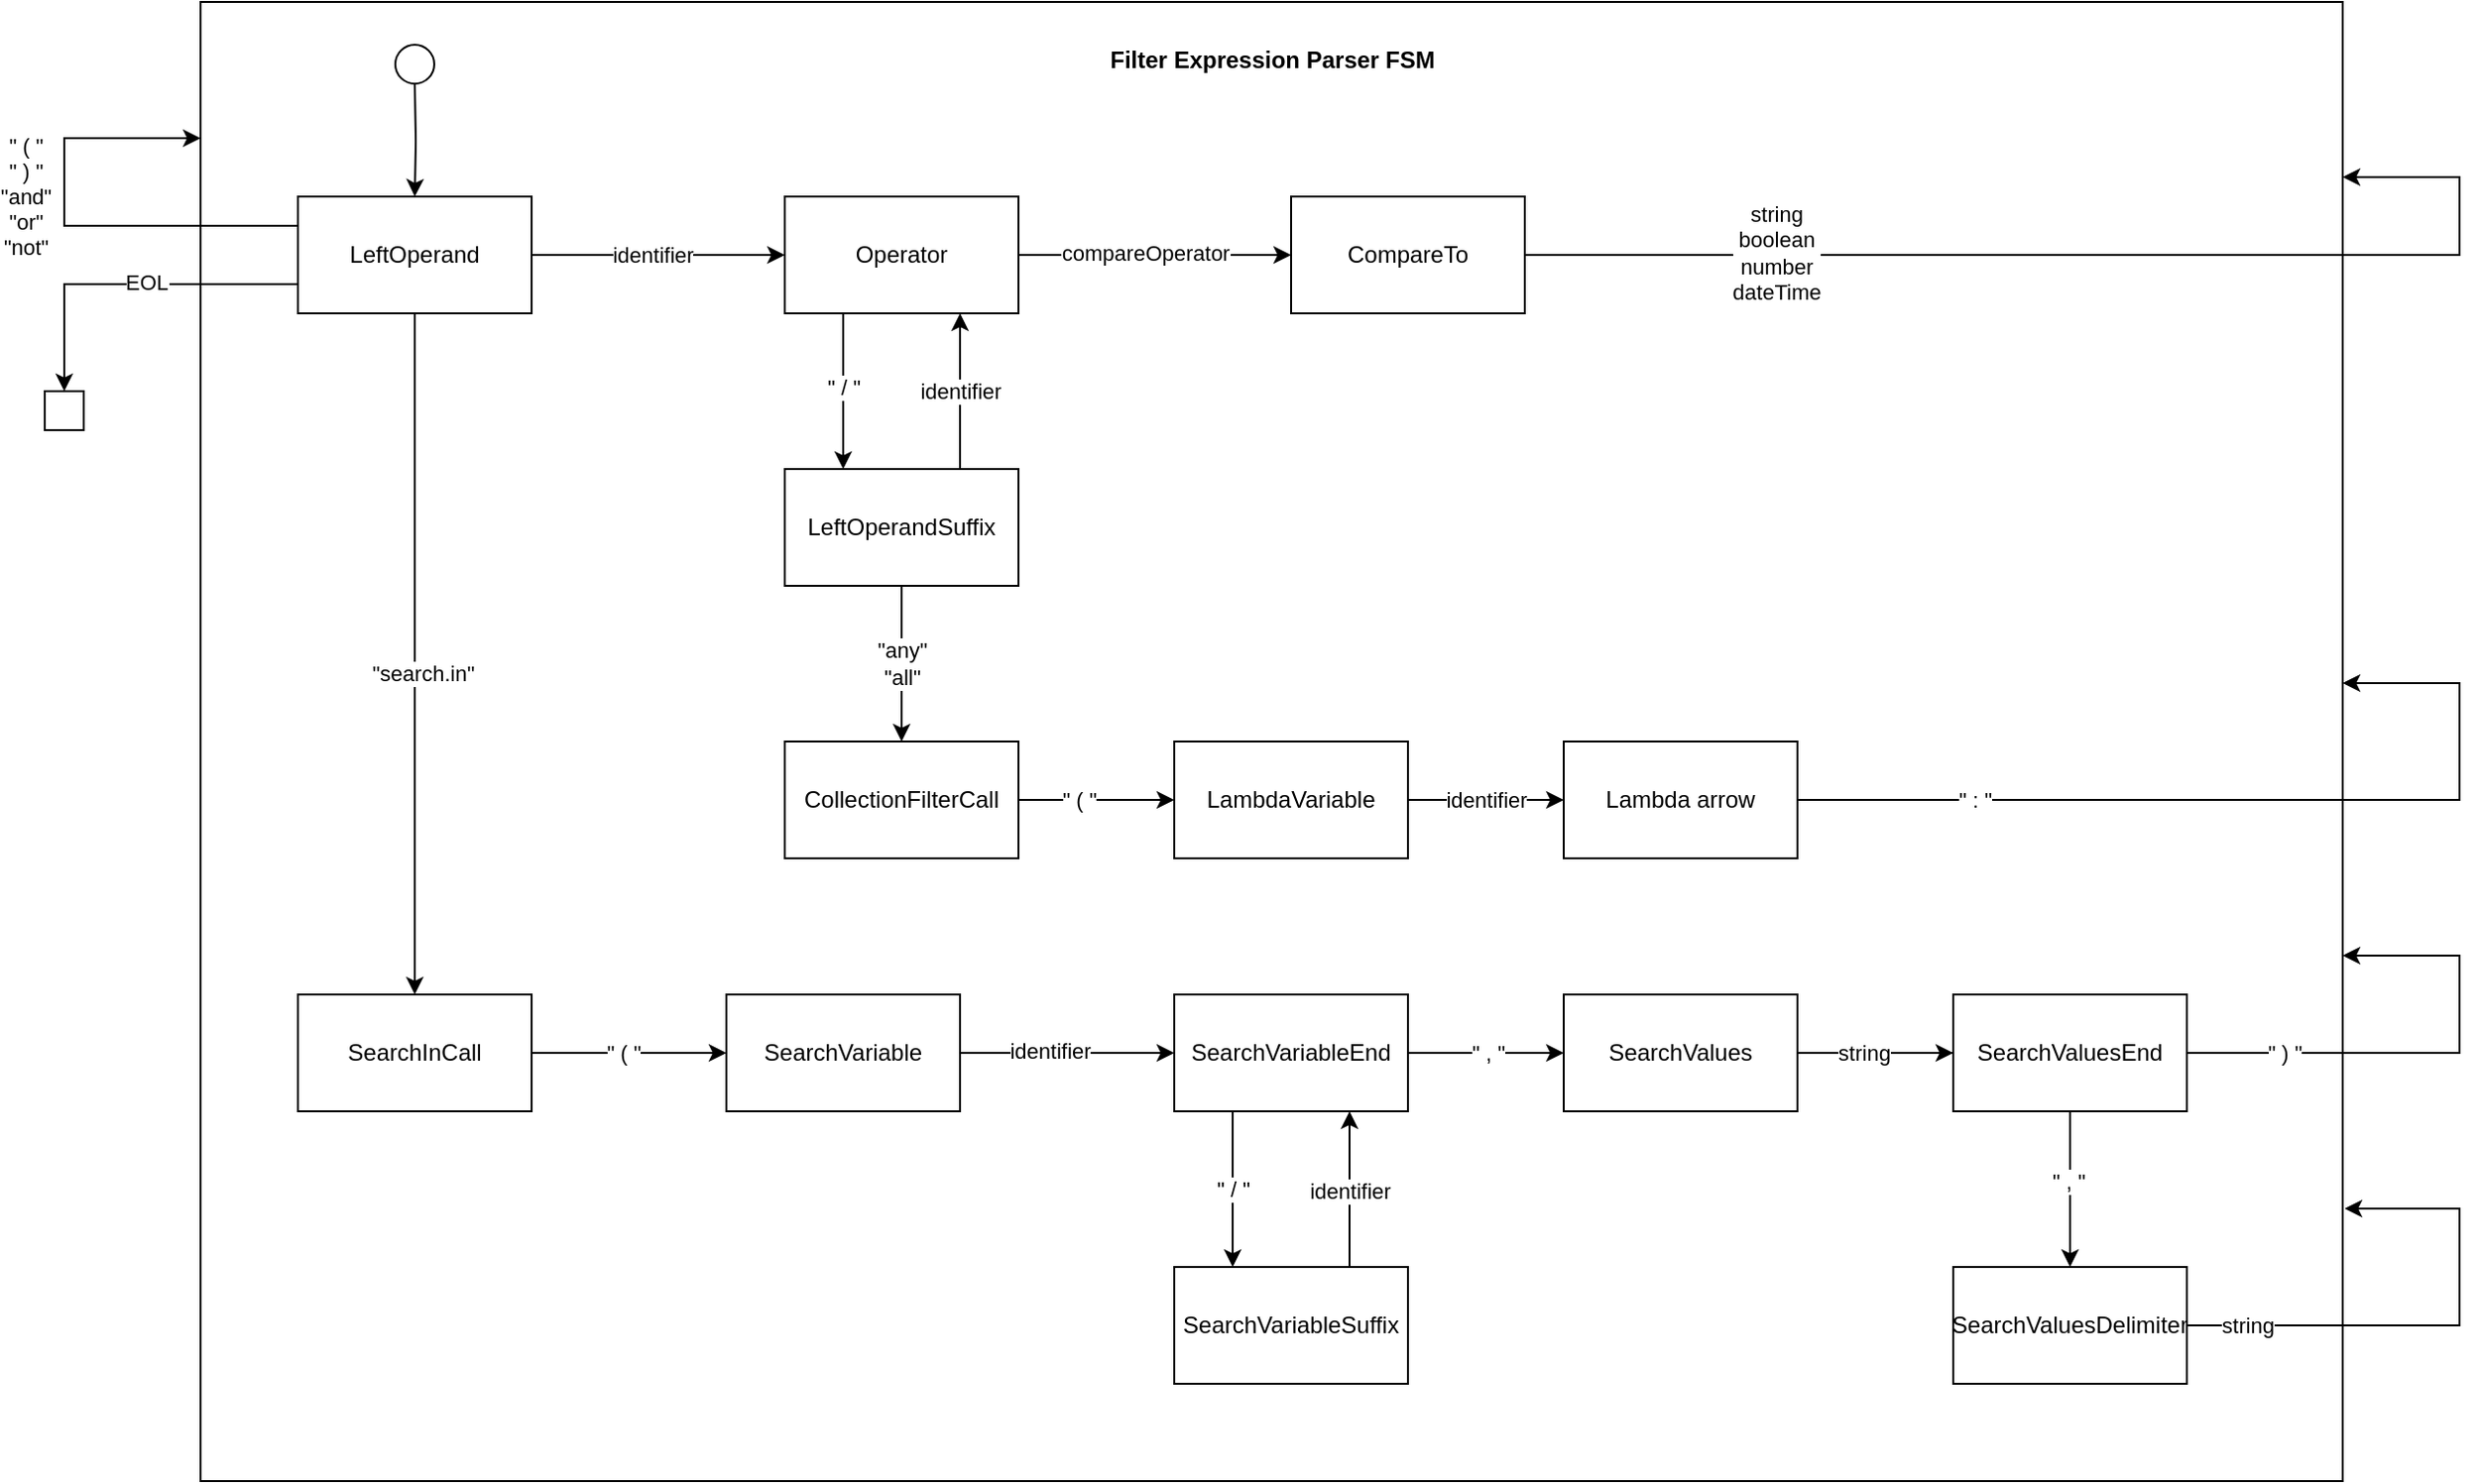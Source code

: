 <mxfile version="14.7.7" type="github">
  <diagram id="NPYjOUtkDDTUSV19O3E9" name="Page-1">
    <mxGraphModel dx="1439" dy="1476" grid="1" gridSize="10" guides="1" tooltips="1" connect="1" arrows="1" fold="1" page="1" pageScale="1" pageWidth="2000" pageHeight="1500" math="0" shadow="0">
      <root>
        <mxCell id="0" />
        <mxCell id="1" parent="0" />
        <mxCell id="MjyXbMBZ2KzJ7uzi0zgh-36" value="" style="rounded=0;whiteSpace=wrap;html=1;" vertex="1" parent="1">
          <mxGeometry x="200" y="60" width="1100" height="760" as="geometry" />
        </mxCell>
        <mxCell id="X5cJB58l0Eja5Me0La9I-2" style="edgeStyle=orthogonalEdgeStyle;rounded=0;orthogonalLoop=1;jettySize=auto;html=1;" parent="1" source="X5cJB58l0Eja5Me0La9I-1" edge="1">
          <mxGeometry relative="1" as="geometry">
            <mxPoint x="500" y="190" as="targetPoint" />
          </mxGeometry>
        </mxCell>
        <mxCell id="X5cJB58l0Eja5Me0La9I-4" value="Text" style="edgeLabel;html=1;align=center;verticalAlign=middle;resizable=0;points=[];" parent="X5cJB58l0Eja5Me0La9I-2" vertex="1" connectable="0">
          <mxGeometry x="0.093" y="2" relative="1" as="geometry">
            <mxPoint x="-11" y="2" as="offset" />
          </mxGeometry>
        </mxCell>
        <mxCell id="X5cJB58l0Eja5Me0La9I-18" value="identifier" style="edgeLabel;html=1;align=center;verticalAlign=middle;resizable=0;points=[];" parent="X5cJB58l0Eja5Me0La9I-2" vertex="1" connectable="0">
          <mxGeometry x="-0.061" relative="1" as="geometry">
            <mxPoint as="offset" />
          </mxGeometry>
        </mxCell>
        <mxCell id="MjyXbMBZ2KzJ7uzi0zgh-40" style="edgeStyle=orthogonalEdgeStyle;rounded=0;orthogonalLoop=1;jettySize=auto;html=1;exitX=0;exitY=0.25;exitDx=0;exitDy=0;" edge="1" parent="1" source="X5cJB58l0Eja5Me0La9I-1">
          <mxGeometry relative="1" as="geometry">
            <mxPoint x="200" y="130" as="targetPoint" />
            <Array as="points">
              <mxPoint x="130" y="175" />
              <mxPoint x="130" y="130" />
            </Array>
          </mxGeometry>
        </mxCell>
        <mxCell id="MjyXbMBZ2KzJ7uzi0zgh-41" value="&quot; ( &quot;&lt;br&gt;&quot; ) &quot;&lt;br&gt;&quot;and&quot;&lt;br&gt;&quot;or&quot;&lt;br&gt;&quot;not&quot;" style="edgeLabel;html=1;align=center;verticalAlign=middle;resizable=0;points=[];" vertex="1" connectable="0" parent="MjyXbMBZ2KzJ7uzi0zgh-40">
          <mxGeometry x="-0.539" relative="1" as="geometry">
            <mxPoint x="-86" y="-15" as="offset" />
          </mxGeometry>
        </mxCell>
        <mxCell id="MjyXbMBZ2KzJ7uzi0zgh-50" style="edgeStyle=orthogonalEdgeStyle;rounded=0;orthogonalLoop=1;jettySize=auto;html=1;exitX=0.5;exitY=1;exitDx=0;exitDy=0;entryX=0.5;entryY=0;entryDx=0;entryDy=0;" edge="1" parent="1" source="X5cJB58l0Eja5Me0La9I-1" target="MjyXbMBZ2KzJ7uzi0zgh-49">
          <mxGeometry relative="1" as="geometry" />
        </mxCell>
        <mxCell id="MjyXbMBZ2KzJ7uzi0zgh-51" value="&quot;search.in&quot;" style="edgeLabel;html=1;align=center;verticalAlign=middle;resizable=0;points=[];" vertex="1" connectable="0" parent="MjyXbMBZ2KzJ7uzi0zgh-50">
          <mxGeometry x="0.055" y="4" relative="1" as="geometry">
            <mxPoint as="offset" />
          </mxGeometry>
        </mxCell>
        <mxCell id="MjyXbMBZ2KzJ7uzi0zgh-57" style="edgeStyle=orthogonalEdgeStyle;rounded=0;orthogonalLoop=1;jettySize=auto;html=1;exitX=0;exitY=0.75;exitDx=0;exitDy=0;entryX=0.5;entryY=0;entryDx=0;entryDy=0;" edge="1" parent="1" source="X5cJB58l0Eja5Me0La9I-1" target="MjyXbMBZ2KzJ7uzi0zgh-56">
          <mxGeometry relative="1" as="geometry" />
        </mxCell>
        <mxCell id="MjyXbMBZ2KzJ7uzi0zgh-58" value="EOL" style="edgeLabel;html=1;align=center;verticalAlign=middle;resizable=0;points=[];" vertex="1" connectable="0" parent="MjyXbMBZ2KzJ7uzi0zgh-57">
          <mxGeometry x="-0.107" y="-1" relative="1" as="geometry">
            <mxPoint as="offset" />
          </mxGeometry>
        </mxCell>
        <mxCell id="X5cJB58l0Eja5Me0La9I-1" value="LeftOperand" style="rounded=0;whiteSpace=wrap;html=1;" parent="1" vertex="1">
          <mxGeometry x="250" y="160" width="120" height="60" as="geometry" />
        </mxCell>
        <mxCell id="X5cJB58l0Eja5Me0La9I-7" value="" style="edgeStyle=orthogonalEdgeStyle;rounded=0;orthogonalLoop=1;jettySize=auto;html=1;" parent="1" source="X5cJB58l0Eja5Me0La9I-3" target="X5cJB58l0Eja5Me0La9I-6" edge="1">
          <mxGeometry relative="1" as="geometry">
            <Array as="points">
              <mxPoint x="690" y="190" />
              <mxPoint x="690" y="190" />
            </Array>
          </mxGeometry>
        </mxCell>
        <mxCell id="X5cJB58l0Eja5Me0La9I-19" value="compareOperator" style="edgeLabel;html=1;align=center;verticalAlign=middle;resizable=0;points=[];" parent="X5cJB58l0Eja5Me0La9I-7" vertex="1" connectable="0">
          <mxGeometry x="-0.076" y="1" relative="1" as="geometry">
            <mxPoint as="offset" />
          </mxGeometry>
        </mxCell>
        <mxCell id="X5cJB58l0Eja5Me0La9I-10" value="" style="edgeStyle=orthogonalEdgeStyle;rounded=0;orthogonalLoop=1;jettySize=auto;html=1;entryX=0.75;entryY=1;entryDx=0;entryDy=0;" parent="1" target="X5cJB58l0Eja5Me0La9I-3" edge="1">
          <mxGeometry relative="1" as="geometry">
            <mxPoint x="500" y="260" as="targetPoint" />
            <Array as="points">
              <mxPoint x="590" y="300" />
            </Array>
            <mxPoint x="590" y="300" as="sourcePoint" />
          </mxGeometry>
        </mxCell>
        <mxCell id="X5cJB58l0Eja5Me0La9I-17" value="identifier" style="edgeLabel;html=1;align=center;verticalAlign=middle;resizable=0;points=[];" parent="X5cJB58l0Eja5Me0La9I-10" vertex="1" connectable="0">
          <mxGeometry x="0.39" relative="1" as="geometry">
            <mxPoint y="15" as="offset" />
          </mxGeometry>
        </mxCell>
        <mxCell id="X5cJB58l0Eja5Me0La9I-12" value="" style="edgeStyle=orthogonalEdgeStyle;rounded=0;orthogonalLoop=1;jettySize=auto;html=1;exitX=0.25;exitY=1;exitDx=0;exitDy=0;entryX=0.25;entryY=0;entryDx=0;entryDy=0;" parent="1" source="X5cJB58l0Eja5Me0La9I-3" edge="1">
          <mxGeometry relative="1" as="geometry">
            <mxPoint x="530" y="300" as="targetPoint" />
          </mxGeometry>
        </mxCell>
        <mxCell id="X5cJB58l0Eja5Me0La9I-15" value="&amp;nbsp;/&amp;nbsp;" style="edgeLabel;html=1;align=center;verticalAlign=middle;resizable=0;points=[];" parent="X5cJB58l0Eja5Me0La9I-12" vertex="1" connectable="0">
          <mxGeometry x="-0.071" relative="1" as="geometry">
            <mxPoint as="offset" />
          </mxGeometry>
        </mxCell>
        <mxCell id="X5cJB58l0Eja5Me0La9I-16" value="&quot; / &quot;" style="edgeLabel;html=1;align=center;verticalAlign=middle;resizable=0;points=[];" parent="X5cJB58l0Eja5Me0La9I-12" vertex="1" connectable="0">
          <mxGeometry x="-0.071" relative="1" as="geometry">
            <mxPoint as="offset" />
          </mxGeometry>
        </mxCell>
        <mxCell id="X5cJB58l0Eja5Me0La9I-3" value="Operator" style="rounded=0;whiteSpace=wrap;html=1;" parent="1" vertex="1">
          <mxGeometry x="500" y="160" width="120" height="60" as="geometry" />
        </mxCell>
        <mxCell id="MjyXbMBZ2KzJ7uzi0zgh-39" style="edgeStyle=orthogonalEdgeStyle;rounded=0;orthogonalLoop=1;jettySize=auto;html=1;" edge="1" parent="1" source="X5cJB58l0Eja5Me0La9I-6">
          <mxGeometry relative="1" as="geometry">
            <mxPoint x="1300" y="150" as="targetPoint" />
            <Array as="points">
              <mxPoint x="1360" y="190" />
              <mxPoint x="1360" y="150" />
            </Array>
          </mxGeometry>
        </mxCell>
        <mxCell id="MjyXbMBZ2KzJ7uzi0zgh-79" value="string&lt;br&gt;boolean&lt;br&gt;number&lt;br&gt;dateTime" style="edgeLabel;html=1;align=center;verticalAlign=middle;resizable=0;points=[];" vertex="1" connectable="0" parent="MjyXbMBZ2KzJ7uzi0zgh-39">
          <mxGeometry x="-0.555" y="1" relative="1" as="geometry">
            <mxPoint as="offset" />
          </mxGeometry>
        </mxCell>
        <mxCell id="X5cJB58l0Eja5Me0La9I-6" value="CompareTo" style="rounded=0;whiteSpace=wrap;html=1;" parent="1" vertex="1">
          <mxGeometry x="760" y="160" width="120" height="60" as="geometry" />
        </mxCell>
        <mxCell id="X5cJB58l0Eja5Me0La9I-23" value="" style="edgeStyle=orthogonalEdgeStyle;rounded=0;orthogonalLoop=1;jettySize=auto;html=1;" parent="1" source="X5cJB58l0Eja5Me0La9I-20" target="X5cJB58l0Eja5Me0La9I-22" edge="1">
          <mxGeometry relative="1" as="geometry">
            <Array as="points">
              <mxPoint x="660" y="470" />
              <mxPoint x="660" y="470" />
            </Array>
          </mxGeometry>
        </mxCell>
        <mxCell id="MjyXbMBZ2KzJ7uzi0zgh-29" value="&quot; ( &quot;" style="edgeLabel;html=1;align=center;verticalAlign=middle;resizable=0;points=[];" vertex="1" connectable="0" parent="X5cJB58l0Eja5Me0La9I-23">
          <mxGeometry x="-0.232" relative="1" as="geometry">
            <mxPoint as="offset" />
          </mxGeometry>
        </mxCell>
        <mxCell id="X5cJB58l0Eja5Me0La9I-20" value="CollectionFilterCall" style="rounded=0;whiteSpace=wrap;html=1;" parent="1" vertex="1">
          <mxGeometry x="500" y="440" width="120" height="60" as="geometry" />
        </mxCell>
        <mxCell id="X5cJB58l0Eja5Me0La9I-25" value="" style="edgeStyle=orthogonalEdgeStyle;rounded=0;orthogonalLoop=1;jettySize=auto;html=1;" parent="1" source="X5cJB58l0Eja5Me0La9I-22" target="X5cJB58l0Eja5Me0La9I-24" edge="1">
          <mxGeometry relative="1" as="geometry" />
        </mxCell>
        <mxCell id="MjyXbMBZ2KzJ7uzi0zgh-30" value="identifier" style="edgeLabel;html=1;align=center;verticalAlign=middle;resizable=0;points=[];" vertex="1" connectable="0" parent="X5cJB58l0Eja5Me0La9I-25">
          <mxGeometry x="-0.328" relative="1" as="geometry">
            <mxPoint x="13" as="offset" />
          </mxGeometry>
        </mxCell>
        <mxCell id="X5cJB58l0Eja5Me0La9I-22" value="LambdaVariable" style="rounded=0;whiteSpace=wrap;html=1;" parent="1" vertex="1">
          <mxGeometry x="700" y="440" width="120" height="60" as="geometry" />
        </mxCell>
        <mxCell id="MjyXbMBZ2KzJ7uzi0zgh-43" style="edgeStyle=orthogonalEdgeStyle;rounded=0;orthogonalLoop=1;jettySize=auto;html=1;exitX=1;exitY=0.5;exitDx=0;exitDy=0;" edge="1" parent="1" source="X5cJB58l0Eja5Me0La9I-24">
          <mxGeometry relative="1" as="geometry">
            <mxPoint x="1300" y="410" as="targetPoint" />
            <Array as="points">
              <mxPoint x="1360" y="470" />
              <mxPoint x="1360" y="410" />
            </Array>
          </mxGeometry>
        </mxCell>
        <mxCell id="MjyXbMBZ2KzJ7uzi0zgh-44" value="&quot; : &quot;" style="edgeLabel;html=1;align=center;verticalAlign=middle;resizable=0;points=[];" vertex="1" connectable="0" parent="MjyXbMBZ2KzJ7uzi0zgh-43">
          <mxGeometry x="-0.248" y="-1" relative="1" as="geometry">
            <mxPoint x="-82" y="-1" as="offset" />
          </mxGeometry>
        </mxCell>
        <mxCell id="X5cJB58l0Eja5Me0La9I-24" value="Lambda arrow" style="rounded=0;whiteSpace=wrap;html=1;" parent="1" vertex="1">
          <mxGeometry x="900" y="440" width="120" height="60" as="geometry" />
        </mxCell>
        <mxCell id="MjyXbMBZ2KzJ7uzi0zgh-27" style="edgeStyle=orthogonalEdgeStyle;rounded=0;orthogonalLoop=1;jettySize=auto;html=1;entryX=0.5;entryY=0;entryDx=0;entryDy=0;" edge="1" parent="1" source="MjyXbMBZ2KzJ7uzi0zgh-3" target="X5cJB58l0Eja5Me0La9I-20">
          <mxGeometry relative="1" as="geometry" />
        </mxCell>
        <mxCell id="MjyXbMBZ2KzJ7uzi0zgh-28" value="&quot;any&quot;&lt;br&gt;&quot;all&quot;" style="edgeLabel;html=1;align=center;verticalAlign=middle;resizable=0;points=[];" vertex="1" connectable="0" parent="MjyXbMBZ2KzJ7uzi0zgh-27">
          <mxGeometry x="-0.328" relative="1" as="geometry">
            <mxPoint y="13" as="offset" />
          </mxGeometry>
        </mxCell>
        <mxCell id="MjyXbMBZ2KzJ7uzi0zgh-3" value="LeftOperandSuffix" style="rounded=0;whiteSpace=wrap;html=1;" vertex="1" parent="1">
          <mxGeometry x="500" y="300" width="120" height="60" as="geometry" />
        </mxCell>
        <mxCell id="MjyXbMBZ2KzJ7uzi0zgh-33" style="edgeStyle=orthogonalEdgeStyle;rounded=0;orthogonalLoop=1;jettySize=auto;html=1;entryX=0.5;entryY=0;entryDx=0;entryDy=0;" edge="1" parent="1" target="X5cJB58l0Eja5Me0La9I-1">
          <mxGeometry relative="1" as="geometry">
            <mxPoint x="310" y="102" as="sourcePoint" />
          </mxGeometry>
        </mxCell>
        <mxCell id="MjyXbMBZ2KzJ7uzi0zgh-34" value="" style="ellipse;whiteSpace=wrap;html=1;aspect=fixed;" vertex="1" parent="1">
          <mxGeometry x="300" y="82" width="20" height="20" as="geometry" />
        </mxCell>
        <mxCell id="MjyXbMBZ2KzJ7uzi0zgh-45" value="Filter Expression Parser FSM" style="text;html=1;align=center;verticalAlign=middle;resizable=0;points=[];autosize=1;strokeColor=none;fontStyle=1" vertex="1" parent="1">
          <mxGeometry x="660" y="80" width="180" height="20" as="geometry" />
        </mxCell>
        <mxCell id="MjyXbMBZ2KzJ7uzi0zgh-53" value="" style="edgeStyle=orthogonalEdgeStyle;rounded=0;orthogonalLoop=1;jettySize=auto;html=1;" edge="1" parent="1" source="MjyXbMBZ2KzJ7uzi0zgh-49" target="MjyXbMBZ2KzJ7uzi0zgh-52">
          <mxGeometry relative="1" as="geometry" />
        </mxCell>
        <mxCell id="MjyXbMBZ2KzJ7uzi0zgh-54" value="&quot; ( &quot;" style="edgeLabel;html=1;align=center;verticalAlign=middle;resizable=0;points=[];" vertex="1" connectable="0" parent="MjyXbMBZ2KzJ7uzi0zgh-53">
          <mxGeometry x="-0.304" y="-1" relative="1" as="geometry">
            <mxPoint x="12" y="-1" as="offset" />
          </mxGeometry>
        </mxCell>
        <mxCell id="MjyXbMBZ2KzJ7uzi0zgh-49" value="SearchInCall" style="whiteSpace=wrap;html=1;" vertex="1" parent="1">
          <mxGeometry x="250" y="570" width="120" height="60" as="geometry" />
        </mxCell>
        <mxCell id="MjyXbMBZ2KzJ7uzi0zgh-60" value="" style="edgeStyle=orthogonalEdgeStyle;rounded=0;orthogonalLoop=1;jettySize=auto;html=1;" edge="1" parent="1" source="MjyXbMBZ2KzJ7uzi0zgh-52" target="MjyXbMBZ2KzJ7uzi0zgh-59">
          <mxGeometry relative="1" as="geometry" />
        </mxCell>
        <mxCell id="MjyXbMBZ2KzJ7uzi0zgh-67" value="identifier" style="edgeLabel;html=1;align=center;verticalAlign=middle;resizable=0;points=[];" vertex="1" connectable="0" parent="MjyXbMBZ2KzJ7uzi0zgh-60">
          <mxGeometry x="-0.162" y="1" relative="1" as="geometry">
            <mxPoint as="offset" />
          </mxGeometry>
        </mxCell>
        <mxCell id="MjyXbMBZ2KzJ7uzi0zgh-62" value="" style="edgeStyle=orthogonalEdgeStyle;rounded=0;orthogonalLoop=1;jettySize=auto;html=1;exitX=0.25;exitY=1;exitDx=0;exitDy=0;entryX=0.25;entryY=0;entryDx=0;entryDy=0;" edge="1" parent="1" source="MjyXbMBZ2KzJ7uzi0zgh-59" target="MjyXbMBZ2KzJ7uzi0zgh-61">
          <mxGeometry relative="1" as="geometry">
            <Array as="points">
              <mxPoint x="730" y="650" />
              <mxPoint x="730" y="650" />
            </Array>
          </mxGeometry>
        </mxCell>
        <mxCell id="MjyXbMBZ2KzJ7uzi0zgh-64" value="&quot; / &quot;" style="edgeLabel;html=1;align=center;verticalAlign=middle;resizable=0;points=[];" vertex="1" connectable="0" parent="MjyXbMBZ2KzJ7uzi0zgh-62">
          <mxGeometry x="-0.199" relative="1" as="geometry">
            <mxPoint y="8" as="offset" />
          </mxGeometry>
        </mxCell>
        <mxCell id="MjyXbMBZ2KzJ7uzi0zgh-52" value="SearchVariable" style="whiteSpace=wrap;html=1;" vertex="1" parent="1">
          <mxGeometry x="470" y="570" width="120" height="60" as="geometry" />
        </mxCell>
        <mxCell id="MjyXbMBZ2KzJ7uzi0zgh-56" value="" style="rounded=0;whiteSpace=wrap;html=1;" vertex="1" parent="1">
          <mxGeometry x="120" y="260" width="20" height="20" as="geometry" />
        </mxCell>
        <mxCell id="MjyXbMBZ2KzJ7uzi0zgh-69" value="" style="edgeStyle=orthogonalEdgeStyle;rounded=0;orthogonalLoop=1;jettySize=auto;html=1;" edge="1" parent="1" source="MjyXbMBZ2KzJ7uzi0zgh-59" target="MjyXbMBZ2KzJ7uzi0zgh-68">
          <mxGeometry relative="1" as="geometry" />
        </mxCell>
        <mxCell id="MjyXbMBZ2KzJ7uzi0zgh-70" value="&quot; , &quot;" style="edgeLabel;html=1;align=center;verticalAlign=middle;resizable=0;points=[];" vertex="1" connectable="0" parent="MjyXbMBZ2KzJ7uzi0zgh-69">
          <mxGeometry x="-0.162" y="1" relative="1" as="geometry">
            <mxPoint x="7" y="1" as="offset" />
          </mxGeometry>
        </mxCell>
        <mxCell id="MjyXbMBZ2KzJ7uzi0zgh-59" value="SearchVariableEnd" style="whiteSpace=wrap;html=1;" vertex="1" parent="1">
          <mxGeometry x="700" y="570" width="120" height="60" as="geometry" />
        </mxCell>
        <mxCell id="MjyXbMBZ2KzJ7uzi0zgh-63" style="edgeStyle=orthogonalEdgeStyle;rounded=0;orthogonalLoop=1;jettySize=auto;html=1;exitX=0.75;exitY=0;exitDx=0;exitDy=0;" edge="1" parent="1" source="MjyXbMBZ2KzJ7uzi0zgh-61">
          <mxGeometry relative="1" as="geometry">
            <mxPoint x="790" y="630" as="targetPoint" />
            <Array as="points">
              <mxPoint x="790" y="630" />
            </Array>
          </mxGeometry>
        </mxCell>
        <mxCell id="MjyXbMBZ2KzJ7uzi0zgh-66" value="identifier" style="edgeLabel;html=1;align=center;verticalAlign=middle;resizable=0;points=[];" vertex="1" connectable="0" parent="MjyXbMBZ2KzJ7uzi0zgh-63">
          <mxGeometry x="0.267" relative="1" as="geometry">
            <mxPoint y="11" as="offset" />
          </mxGeometry>
        </mxCell>
        <mxCell id="MjyXbMBZ2KzJ7uzi0zgh-61" value="SearchVariableSuffix" style="whiteSpace=wrap;html=1;" vertex="1" parent="1">
          <mxGeometry x="700" y="710" width="120" height="60" as="geometry" />
        </mxCell>
        <mxCell id="MjyXbMBZ2KzJ7uzi0zgh-72" value="" style="edgeStyle=orthogonalEdgeStyle;rounded=0;orthogonalLoop=1;jettySize=auto;html=1;" edge="1" parent="1" source="MjyXbMBZ2KzJ7uzi0zgh-68" target="MjyXbMBZ2KzJ7uzi0zgh-71">
          <mxGeometry relative="1" as="geometry" />
        </mxCell>
        <mxCell id="MjyXbMBZ2KzJ7uzi0zgh-84" value="&quot; , &quot;" style="edgeLabel;html=1;align=center;verticalAlign=middle;resizable=0;points=[];" vertex="1" connectable="0" parent="MjyXbMBZ2KzJ7uzi0zgh-72">
          <mxGeometry x="0.648" y="-1" relative="1" as="geometry">
            <mxPoint as="offset" />
          </mxGeometry>
        </mxCell>
        <mxCell id="MjyXbMBZ2KzJ7uzi0zgh-73" style="edgeStyle=orthogonalEdgeStyle;rounded=0;orthogonalLoop=1;jettySize=auto;html=1;exitX=1;exitY=0.5;exitDx=0;exitDy=0;" edge="1" parent="1" source="MjyXbMBZ2KzJ7uzi0zgh-75">
          <mxGeometry relative="1" as="geometry">
            <mxPoint x="1200" y="600" as="sourcePoint" />
            <mxPoint x="1300" y="550" as="targetPoint" />
            <Array as="points">
              <mxPoint x="1360" y="600" />
              <mxPoint x="1360" y="550" />
            </Array>
          </mxGeometry>
        </mxCell>
        <mxCell id="MjyXbMBZ2KzJ7uzi0zgh-74" value="&quot; ) &quot;" style="edgeLabel;html=1;align=center;verticalAlign=middle;resizable=0;points=[];" vertex="1" connectable="0" parent="MjyXbMBZ2KzJ7uzi0zgh-73">
          <mxGeometry x="-0.428" y="-1" relative="1" as="geometry">
            <mxPoint x="-22" y="-1" as="offset" />
          </mxGeometry>
        </mxCell>
        <mxCell id="MjyXbMBZ2KzJ7uzi0zgh-76" value="" style="edgeStyle=orthogonalEdgeStyle;rounded=0;orthogonalLoop=1;jettySize=auto;html=1;" edge="1" parent="1" source="MjyXbMBZ2KzJ7uzi0zgh-68" target="MjyXbMBZ2KzJ7uzi0zgh-75">
          <mxGeometry relative="1" as="geometry" />
        </mxCell>
        <mxCell id="MjyXbMBZ2KzJ7uzi0zgh-81" value="&lt;span style=&quot;color: rgba(0 , 0 , 0 , 0) ; font-family: monospace ; font-size: 0px ; background-color: rgb(248 , 249 , 250)&quot;&gt;%3CmxGraphModel%3E%3Croot%3E%3CmxCell%20id%3D%220%22%2F%3E%3CmxCell%20id%3D%221%22%20parent%3D%220%22%2F%3E%3CmxCell%20id%3D%222%22%20value%3D%22string%22%20style%3D%22edgeLabel%3Bhtml%3D1%3Balign%3Dcenter%3BverticalAlign%3Dmiddle%3Bresizable%3D0%3Bpoints%3D%5B%5D%3B%22%20vertex%3D%221%22%20connectable%3D%220%22%20parent%3D%221%22%3E%3CmxGeometry%20x%3D%221069%22%20y%3D%22630%22%20as%3D%22geometry%22%2F%3E%3C%2FmxCell%3E%3C%2Froot%3E%3C%2FmxGraphModel%3E&lt;/span&gt;" style="edgeLabel;html=1;align=center;verticalAlign=middle;resizable=0;points=[];" vertex="1" connectable="0" parent="MjyXbMBZ2KzJ7uzi0zgh-76">
          <mxGeometry x="-0.147" y="1" relative="1" as="geometry">
            <mxPoint as="offset" />
          </mxGeometry>
        </mxCell>
        <mxCell id="MjyXbMBZ2KzJ7uzi0zgh-82" value="string" style="edgeLabel;html=1;align=center;verticalAlign=middle;resizable=0;points=[];" vertex="1" connectable="0" parent="MjyXbMBZ2KzJ7uzi0zgh-76">
          <mxGeometry x="-0.155" relative="1" as="geometry">
            <mxPoint as="offset" />
          </mxGeometry>
        </mxCell>
        <mxCell id="MjyXbMBZ2KzJ7uzi0zgh-68" value="SearchValues" style="whiteSpace=wrap;html=1;" vertex="1" parent="1">
          <mxGeometry x="900" y="570" width="120" height="60" as="geometry" />
        </mxCell>
        <mxCell id="MjyXbMBZ2KzJ7uzi0zgh-85" style="edgeStyle=orthogonalEdgeStyle;rounded=0;orthogonalLoop=1;jettySize=auto;html=1;exitX=1;exitY=0.5;exitDx=0;exitDy=0;" edge="1" parent="1" source="MjyXbMBZ2KzJ7uzi0zgh-71">
          <mxGeometry relative="1" as="geometry">
            <mxPoint x="1301" y="680" as="targetPoint" />
            <Array as="points">
              <mxPoint x="1360" y="740" />
              <mxPoint x="1360" y="680" />
            </Array>
          </mxGeometry>
        </mxCell>
        <mxCell id="MjyXbMBZ2KzJ7uzi0zgh-86" value="string" style="edgeLabel;html=1;align=center;verticalAlign=middle;resizable=0;points=[];" vertex="1" connectable="0" parent="MjyXbMBZ2KzJ7uzi0zgh-85">
          <mxGeometry x="-0.764" relative="1" as="geometry">
            <mxPoint as="offset" />
          </mxGeometry>
        </mxCell>
        <mxCell id="MjyXbMBZ2KzJ7uzi0zgh-71" value="SearchValuesDelimiter" style="whiteSpace=wrap;html=1;" vertex="1" parent="1">
          <mxGeometry x="1100" y="710" width="120" height="60" as="geometry" />
        </mxCell>
        <mxCell id="MjyXbMBZ2KzJ7uzi0zgh-75" value="SearchValuesEnd" style="whiteSpace=wrap;html=1;" vertex="1" parent="1">
          <mxGeometry x="1100" y="570" width="120" height="60" as="geometry" />
        </mxCell>
      </root>
    </mxGraphModel>
  </diagram>
</mxfile>
